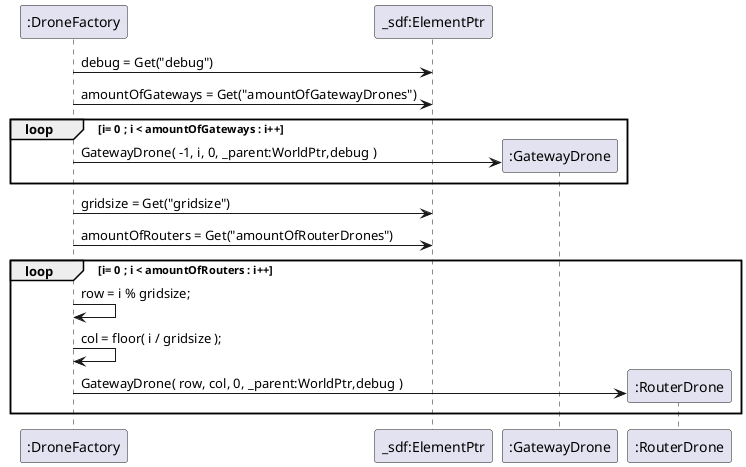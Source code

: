 @startuml

participant ":DroneFactory" as DF
participant "_sdf:ElementPtr" as sdf
participant ":GatewayDrone" as GD
participant ":RouterDrone" as RD

DF -> sdf :  debug = Get("debug")
DF -> sdf :  amountOfGateways = Get("amountOfGatewayDrones")
loop i= 0 ; i < amountOfGateways : i++
create GD
DF -> GD : GatewayDrone( -1, i, 0, _parent:WorldPtr,debug )
end

DF -> sdf :  gridsize = Get("gridsize")

DF -> sdf :  amountOfRouters = Get("amountOfRouterDrones")
loop i= 0 ; i < amountOfRouters : i++
DF -> DF: row = i % gridsize;
DF -> DF: col = floor( i / gridsize );
create RD
DF -> RD : GatewayDrone( row, col, 0, _parent:WorldPtr,debug )
end

@enduml